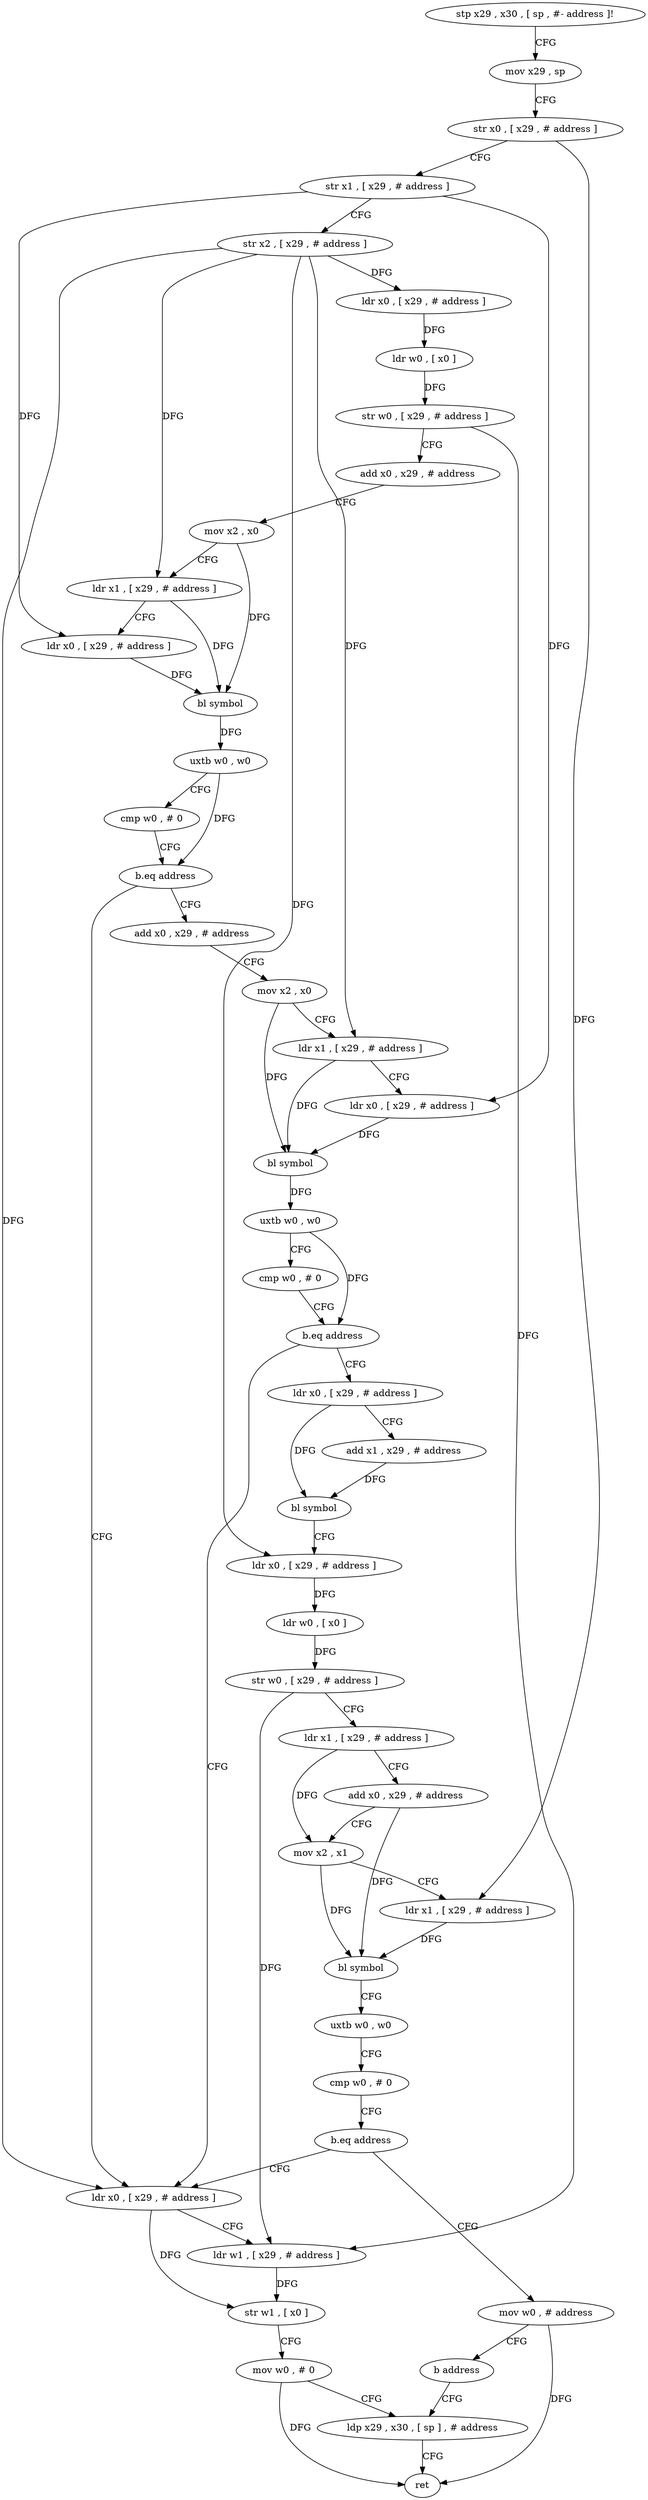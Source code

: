 digraph "func" {
"4273772" [label = "stp x29 , x30 , [ sp , #- address ]!" ]
"4273776" [label = "mov x29 , sp" ]
"4273780" [label = "str x0 , [ x29 , # address ]" ]
"4273784" [label = "str x1 , [ x29 , # address ]" ]
"4273788" [label = "str x2 , [ x29 , # address ]" ]
"4273792" [label = "ldr x0 , [ x29 , # address ]" ]
"4273796" [label = "ldr w0 , [ x0 ]" ]
"4273800" [label = "str w0 , [ x29 , # address ]" ]
"4273804" [label = "add x0 , x29 , # address" ]
"4273808" [label = "mov x2 , x0" ]
"4273812" [label = "ldr x1 , [ x29 , # address ]" ]
"4273816" [label = "ldr x0 , [ x29 , # address ]" ]
"4273820" [label = "bl symbol" ]
"4273824" [label = "uxtb w0 , w0" ]
"4273828" [label = "cmp w0 , # 0" ]
"4273832" [label = "b.eq address" ]
"4273932" [label = "ldr x0 , [ x29 , # address ]" ]
"4273836" [label = "add x0 , x29 , # address" ]
"4273936" [label = "ldr w1 , [ x29 , # address ]" ]
"4273940" [label = "str w1 , [ x0 ]" ]
"4273944" [label = "mov w0 , # 0" ]
"4273948" [label = "ldp x29 , x30 , [ sp ] , # address" ]
"4273840" [label = "mov x2 , x0" ]
"4273844" [label = "ldr x1 , [ x29 , # address ]" ]
"4273848" [label = "ldr x0 , [ x29 , # address ]" ]
"4273852" [label = "bl symbol" ]
"4273856" [label = "uxtb w0 , w0" ]
"4273860" [label = "cmp w0 , # 0" ]
"4273864" [label = "b.eq address" ]
"4273868" [label = "ldr x0 , [ x29 , # address ]" ]
"4273872" [label = "add x1 , x29 , # address" ]
"4273876" [label = "bl symbol" ]
"4273880" [label = "ldr x0 , [ x29 , # address ]" ]
"4273884" [label = "ldr w0 , [ x0 ]" ]
"4273888" [label = "str w0 , [ x29 , # address ]" ]
"4273892" [label = "ldr x1 , [ x29 , # address ]" ]
"4273896" [label = "add x0 , x29 , # address" ]
"4273900" [label = "mov x2 , x1" ]
"4273904" [label = "ldr x1 , [ x29 , # address ]" ]
"4273908" [label = "bl symbol" ]
"4273912" [label = "uxtb w0 , w0" ]
"4273916" [label = "cmp w0 , # 0" ]
"4273920" [label = "b.eq address" ]
"4273924" [label = "mov w0 , # address" ]
"4273928" [label = "b address" ]
"4273952" [label = "ret" ]
"4273772" -> "4273776" [ label = "CFG" ]
"4273776" -> "4273780" [ label = "CFG" ]
"4273780" -> "4273784" [ label = "CFG" ]
"4273780" -> "4273904" [ label = "DFG" ]
"4273784" -> "4273788" [ label = "CFG" ]
"4273784" -> "4273816" [ label = "DFG" ]
"4273784" -> "4273848" [ label = "DFG" ]
"4273788" -> "4273792" [ label = "DFG" ]
"4273788" -> "4273812" [ label = "DFG" ]
"4273788" -> "4273932" [ label = "DFG" ]
"4273788" -> "4273844" [ label = "DFG" ]
"4273788" -> "4273880" [ label = "DFG" ]
"4273792" -> "4273796" [ label = "DFG" ]
"4273796" -> "4273800" [ label = "DFG" ]
"4273800" -> "4273804" [ label = "CFG" ]
"4273800" -> "4273936" [ label = "DFG" ]
"4273804" -> "4273808" [ label = "CFG" ]
"4273808" -> "4273812" [ label = "CFG" ]
"4273808" -> "4273820" [ label = "DFG" ]
"4273812" -> "4273816" [ label = "CFG" ]
"4273812" -> "4273820" [ label = "DFG" ]
"4273816" -> "4273820" [ label = "DFG" ]
"4273820" -> "4273824" [ label = "DFG" ]
"4273824" -> "4273828" [ label = "CFG" ]
"4273824" -> "4273832" [ label = "DFG" ]
"4273828" -> "4273832" [ label = "CFG" ]
"4273832" -> "4273932" [ label = "CFG" ]
"4273832" -> "4273836" [ label = "CFG" ]
"4273932" -> "4273936" [ label = "CFG" ]
"4273932" -> "4273940" [ label = "DFG" ]
"4273836" -> "4273840" [ label = "CFG" ]
"4273936" -> "4273940" [ label = "DFG" ]
"4273940" -> "4273944" [ label = "CFG" ]
"4273944" -> "4273948" [ label = "CFG" ]
"4273944" -> "4273952" [ label = "DFG" ]
"4273948" -> "4273952" [ label = "CFG" ]
"4273840" -> "4273844" [ label = "CFG" ]
"4273840" -> "4273852" [ label = "DFG" ]
"4273844" -> "4273848" [ label = "CFG" ]
"4273844" -> "4273852" [ label = "DFG" ]
"4273848" -> "4273852" [ label = "DFG" ]
"4273852" -> "4273856" [ label = "DFG" ]
"4273856" -> "4273860" [ label = "CFG" ]
"4273856" -> "4273864" [ label = "DFG" ]
"4273860" -> "4273864" [ label = "CFG" ]
"4273864" -> "4273932" [ label = "CFG" ]
"4273864" -> "4273868" [ label = "CFG" ]
"4273868" -> "4273872" [ label = "CFG" ]
"4273868" -> "4273876" [ label = "DFG" ]
"4273872" -> "4273876" [ label = "DFG" ]
"4273876" -> "4273880" [ label = "CFG" ]
"4273880" -> "4273884" [ label = "DFG" ]
"4273884" -> "4273888" [ label = "DFG" ]
"4273888" -> "4273892" [ label = "CFG" ]
"4273888" -> "4273936" [ label = "DFG" ]
"4273892" -> "4273896" [ label = "CFG" ]
"4273892" -> "4273900" [ label = "DFG" ]
"4273896" -> "4273900" [ label = "CFG" ]
"4273896" -> "4273908" [ label = "DFG" ]
"4273900" -> "4273904" [ label = "CFG" ]
"4273900" -> "4273908" [ label = "DFG" ]
"4273904" -> "4273908" [ label = "DFG" ]
"4273908" -> "4273912" [ label = "CFG" ]
"4273912" -> "4273916" [ label = "CFG" ]
"4273916" -> "4273920" [ label = "CFG" ]
"4273920" -> "4273932" [ label = "CFG" ]
"4273920" -> "4273924" [ label = "CFG" ]
"4273924" -> "4273928" [ label = "CFG" ]
"4273924" -> "4273952" [ label = "DFG" ]
"4273928" -> "4273948" [ label = "CFG" ]
}
